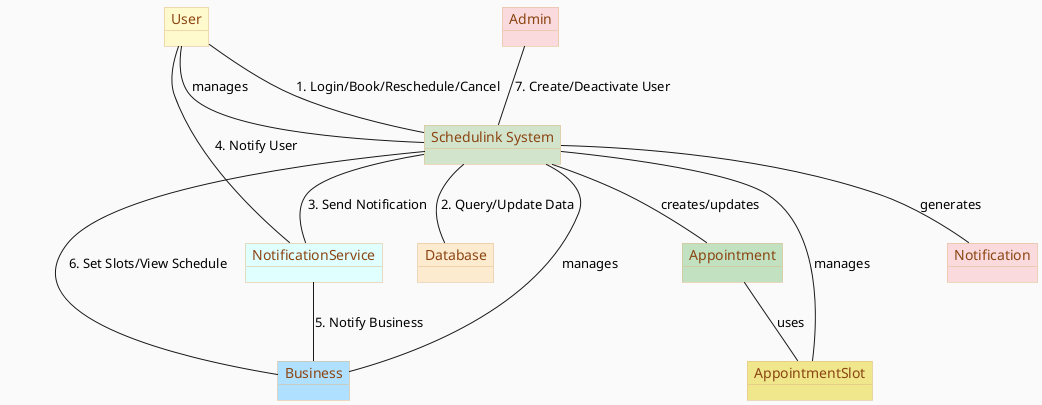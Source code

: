 @startuml
skinparam backgroundColor #FAFAFA
skinparam object {
    BackgroundColor #FFFACD
    BorderColor #DEB887
    FontColor #8B4513
}

object User #FFFACD
object Business #B0E0FF
object Admin #FADADD
object "Schedulink System" as SchedulinkSystem #D3E4CD
object Database #FDEBD0
object NotificationService #E0FFFF
object Appointment #C1E1C1
object AppointmentSlot #F0E68C
object Notification #FADADD

User  --  SchedulinkSystem : 1. Login/Book/Reschedule/Cancel
SchedulinkSystem -- Database : 2. Query/Update Data
SchedulinkSystem -- NotificationService : 3. Send Notification
NotificationService -- User : 4. Notify User
NotificationService -- Business : 5. Notify Business

Business -- SchedulinkSystem : 6. Set Slots/View Schedule
SchedulinkSystem -- Appointment : creates/updates
SchedulinkSystem -- AppointmentSlot : manages
Appointment -- AppointmentSlot : uses

Admin -- SchedulinkSystem : 7. Create/Deactivate User
SchedulinkSystem -- User : manages
SchedulinkSystem -- Business : manages

SchedulinkSystem -- Notification : generates

@enduml